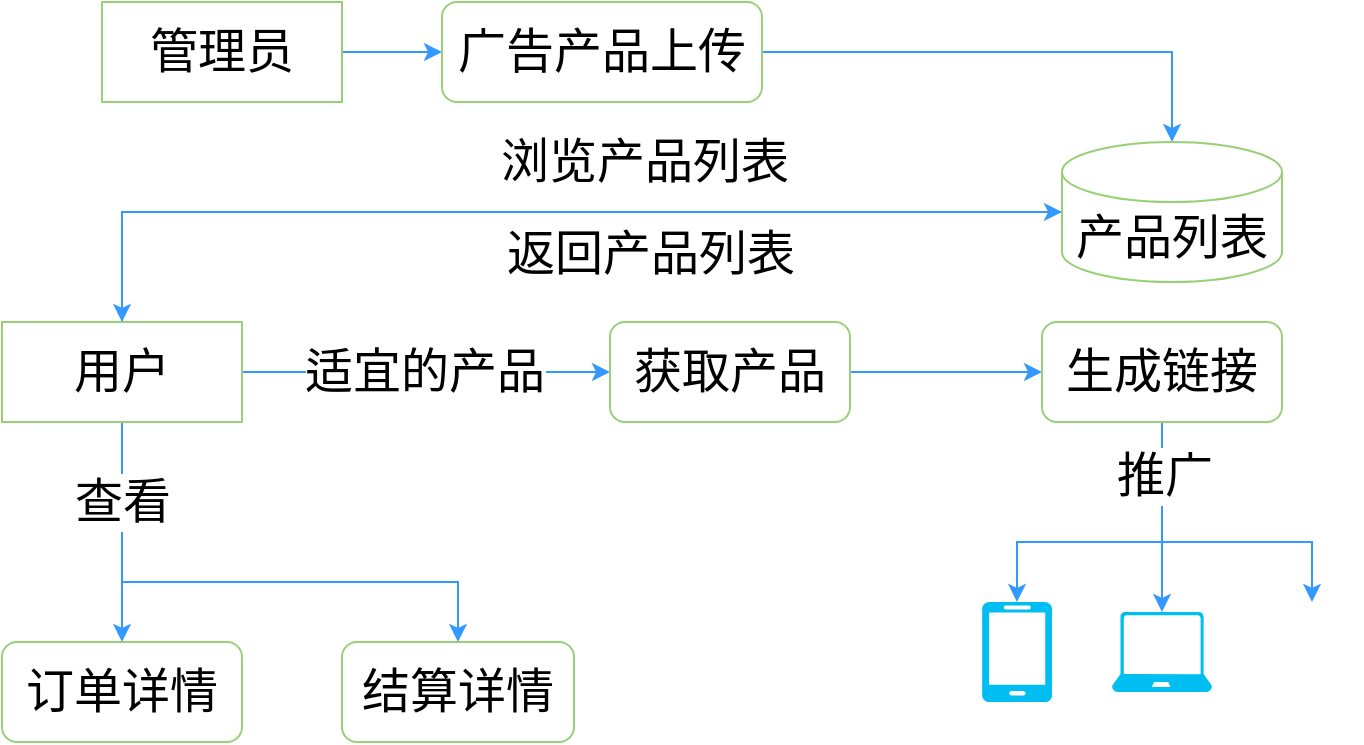 <mxfile version="20.2.6" type="github">
  <diagram id="vAG85smYJPGC9wGoXjrp" name="第 1 页">
    <mxGraphModel dx="1426" dy="624" grid="1" gridSize="10" guides="1" tooltips="1" connect="1" arrows="1" fold="1" page="1" pageScale="1" pageWidth="827" pageHeight="1169" math="0" shadow="0">
      <root>
        <mxCell id="0" />
        <mxCell id="1" parent="0" />
        <mxCell id="sP3ClNTAryZ4pFF7K1qC-3" style="edgeStyle=orthogonalEdgeStyle;rounded=0;orthogonalLoop=1;jettySize=auto;html=1;entryX=0;entryY=0.5;entryDx=0;entryDy=0;fontSize=24;strokeColor=#3399FF;" edge="1" parent="1" source="sP3ClNTAryZ4pFF7K1qC-1" target="sP3ClNTAryZ4pFF7K1qC-2">
          <mxGeometry relative="1" as="geometry" />
        </mxCell>
        <mxCell id="sP3ClNTAryZ4pFF7K1qC-1" value="&lt;font style=&quot;font-size: 24px;&quot;&gt;管理员&lt;/font&gt;" style="rounded=0;whiteSpace=wrap;html=1;strokeColor=#97D077;" vertex="1" parent="1">
          <mxGeometry x="110" y="80" width="120" height="50" as="geometry" />
        </mxCell>
        <mxCell id="sP3ClNTAryZ4pFF7K1qC-19" style="edgeStyle=orthogonalEdgeStyle;rounded=0;orthogonalLoop=1;jettySize=auto;html=1;entryX=0.5;entryY=0;entryDx=0;entryDy=0;entryPerimeter=0;fontSize=24;strokeColor=#3399FF;" edge="1" parent="1" source="sP3ClNTAryZ4pFF7K1qC-2" target="sP3ClNTAryZ4pFF7K1qC-5">
          <mxGeometry relative="1" as="geometry" />
        </mxCell>
        <mxCell id="sP3ClNTAryZ4pFF7K1qC-2" value="广告产品上传" style="rounded=1;whiteSpace=wrap;html=1;fontSize=24;strokeColor=#97D077;" vertex="1" parent="1">
          <mxGeometry x="280" y="80" width="160" height="50" as="geometry" />
        </mxCell>
        <mxCell id="sP3ClNTAryZ4pFF7K1qC-20" style="edgeStyle=orthogonalEdgeStyle;rounded=0;orthogonalLoop=1;jettySize=auto;html=1;exitX=0.5;exitY=0;exitDx=0;exitDy=0;entryX=0;entryY=0.5;entryDx=0;entryDy=0;entryPerimeter=0;fontSize=24;strokeColor=#3399FF;" edge="1" parent="1" source="sP3ClNTAryZ4pFF7K1qC-4" target="sP3ClNTAryZ4pFF7K1qC-5">
          <mxGeometry relative="1" as="geometry" />
        </mxCell>
        <mxCell id="sP3ClNTAryZ4pFF7K1qC-21" value="&lt;font style=&quot;font-size: 24px;&quot;&gt;浏览产品列表&lt;/font&gt;" style="edgeLabel;html=1;align=center;verticalAlign=middle;resizable=0;points=[];fontSize=24;" vertex="1" connectable="0" parent="sP3ClNTAryZ4pFF7K1qC-20">
          <mxGeometry x="-0.187" y="2" relative="1" as="geometry">
            <mxPoint x="102" y="-23" as="offset" />
          </mxGeometry>
        </mxCell>
        <mxCell id="sP3ClNTAryZ4pFF7K1qC-27" style="edgeStyle=orthogonalEdgeStyle;rounded=0;orthogonalLoop=1;jettySize=auto;html=1;entryX=0;entryY=0.5;entryDx=0;entryDy=0;fontSize=24;strokeColor=#3399FF;" edge="1" parent="1" source="sP3ClNTAryZ4pFF7K1qC-4" target="sP3ClNTAryZ4pFF7K1qC-26">
          <mxGeometry relative="1" as="geometry" />
        </mxCell>
        <mxCell id="sP3ClNTAryZ4pFF7K1qC-28" value="适宜的产品" style="edgeLabel;html=1;align=center;verticalAlign=middle;resizable=0;points=[];fontSize=24;" vertex="1" connectable="0" parent="sP3ClNTAryZ4pFF7K1qC-27">
          <mxGeometry x="-0.016" relative="1" as="geometry">
            <mxPoint as="offset" />
          </mxGeometry>
        </mxCell>
        <mxCell id="sP3ClNTAryZ4pFF7K1qC-33" style="edgeStyle=orthogonalEdgeStyle;rounded=0;orthogonalLoop=1;jettySize=auto;html=1;entryX=0.5;entryY=0;entryDx=0;entryDy=0;fontSize=24;strokeColor=#3399FF;" edge="1" parent="1" source="sP3ClNTAryZ4pFF7K1qC-4" target="sP3ClNTAryZ4pFF7K1qC-31">
          <mxGeometry relative="1" as="geometry" />
        </mxCell>
        <mxCell id="sP3ClNTAryZ4pFF7K1qC-34" style="edgeStyle=orthogonalEdgeStyle;rounded=0;orthogonalLoop=1;jettySize=auto;html=1;fontSize=24;strokeColor=#3399FF;" edge="1" parent="1" source="sP3ClNTAryZ4pFF7K1qC-4" target="sP3ClNTAryZ4pFF7K1qC-32">
          <mxGeometry relative="1" as="geometry">
            <Array as="points">
              <mxPoint x="120" y="370" />
              <mxPoint x="288" y="370" />
            </Array>
          </mxGeometry>
        </mxCell>
        <mxCell id="sP3ClNTAryZ4pFF7K1qC-35" value="查看" style="edgeLabel;html=1;align=center;verticalAlign=middle;resizable=0;points=[];fontSize=24;" vertex="1" connectable="0" parent="sP3ClNTAryZ4pFF7K1qC-34">
          <mxGeometry x="-0.806" y="-2" relative="1" as="geometry">
            <mxPoint x="2" y="13" as="offset" />
          </mxGeometry>
        </mxCell>
        <mxCell id="sP3ClNTAryZ4pFF7K1qC-4" value="用户" style="rounded=0;whiteSpace=wrap;html=1;fontSize=24;strokeColor=#97D077;" vertex="1" parent="1">
          <mxGeometry x="60" y="240" width="120" height="50" as="geometry" />
        </mxCell>
        <mxCell id="sP3ClNTAryZ4pFF7K1qC-24" style="edgeStyle=orthogonalEdgeStyle;rounded=0;orthogonalLoop=1;jettySize=auto;html=1;entryX=0.5;entryY=0;entryDx=0;entryDy=0;fontSize=24;strokeColor=#3399FF;" edge="1" parent="1" source="sP3ClNTAryZ4pFF7K1qC-5" target="sP3ClNTAryZ4pFF7K1qC-4">
          <mxGeometry relative="1" as="geometry" />
        </mxCell>
        <mxCell id="sP3ClNTAryZ4pFF7K1qC-5" value="产品列表" style="shape=cylinder3;whiteSpace=wrap;html=1;boundedLbl=1;backgroundOutline=1;size=15;fontSize=24;strokeColor=#97D077;" vertex="1" parent="1">
          <mxGeometry x="590" y="150" width="110" height="70" as="geometry" />
        </mxCell>
        <mxCell id="sP3ClNTAryZ4pFF7K1qC-25" value="返回产品列表" style="edgeLabel;html=1;align=center;verticalAlign=middle;resizable=0;points=[];fontSize=24;" vertex="1" connectable="0" parent="1">
          <mxGeometry x="400" y="160" as="geometry">
            <mxPoint x="-16" y="46" as="offset" />
          </mxGeometry>
        </mxCell>
        <mxCell id="sP3ClNTAryZ4pFF7K1qC-30" style="edgeStyle=orthogonalEdgeStyle;rounded=0;orthogonalLoop=1;jettySize=auto;html=1;entryX=0;entryY=0.5;entryDx=0;entryDy=0;fontSize=24;strokeColor=#3399FF;" edge="1" parent="1" source="sP3ClNTAryZ4pFF7K1qC-26" target="sP3ClNTAryZ4pFF7K1qC-29">
          <mxGeometry relative="1" as="geometry" />
        </mxCell>
        <mxCell id="sP3ClNTAryZ4pFF7K1qC-26" value="获取产品" style="rounded=1;whiteSpace=wrap;html=1;fontSize=24;strokeColor=#97D077;" vertex="1" parent="1">
          <mxGeometry x="364" y="240" width="120" height="50" as="geometry" />
        </mxCell>
        <mxCell id="sP3ClNTAryZ4pFF7K1qC-40" style="edgeStyle=orthogonalEdgeStyle;rounded=0;orthogonalLoop=1;jettySize=auto;html=1;entryX=0.5;entryY=0;entryDx=0;entryDy=0;entryPerimeter=0;fontSize=24;fontColor=#3399FF;strokeColor=#3399FF;" edge="1" parent="1" source="sP3ClNTAryZ4pFF7K1qC-29" target="sP3ClNTAryZ4pFF7K1qC-36">
          <mxGeometry relative="1" as="geometry">
            <Array as="points">
              <mxPoint x="640" y="350" />
              <mxPoint x="568" y="350" />
            </Array>
          </mxGeometry>
        </mxCell>
        <mxCell id="sP3ClNTAryZ4pFF7K1qC-41" style="edgeStyle=orthogonalEdgeStyle;rounded=0;orthogonalLoop=1;jettySize=auto;html=1;entryX=0.5;entryY=0;entryDx=0;entryDy=0;entryPerimeter=0;fontSize=24;fontColor=#3399FF;strokeColor=#3399FF;" edge="1" parent="1" source="sP3ClNTAryZ4pFF7K1qC-29" target="sP3ClNTAryZ4pFF7K1qC-37">
          <mxGeometry relative="1" as="geometry" />
        </mxCell>
        <mxCell id="sP3ClNTAryZ4pFF7K1qC-42" style="edgeStyle=orthogonalEdgeStyle;rounded=0;orthogonalLoop=1;jettySize=auto;html=1;entryX=0.5;entryY=0;entryDx=0;entryDy=0;fontSize=24;fontColor=#3399FF;strokeColor=#3399FF;" edge="1" parent="1" source="sP3ClNTAryZ4pFF7K1qC-29" target="sP3ClNTAryZ4pFF7K1qC-39">
          <mxGeometry relative="1" as="geometry">
            <Array as="points">
              <mxPoint x="640" y="350" />
              <mxPoint x="715" y="350" />
            </Array>
          </mxGeometry>
        </mxCell>
        <mxCell id="sP3ClNTAryZ4pFF7K1qC-43" value="&lt;font color=&quot;#000000&quot;&gt;推广&lt;/font&gt;" style="edgeLabel;html=1;align=center;verticalAlign=middle;resizable=0;points=[];fontSize=24;fontColor=#3399FF;" vertex="1" connectable="0" parent="sP3ClNTAryZ4pFF7K1qC-42">
          <mxGeometry x="-0.673" y="1" relative="1" as="geometry">
            <mxPoint as="offset" />
          </mxGeometry>
        </mxCell>
        <mxCell id="sP3ClNTAryZ4pFF7K1qC-29" value="生成链接" style="rounded=1;whiteSpace=wrap;html=1;fontSize=24;strokeColor=#97D077;" vertex="1" parent="1">
          <mxGeometry x="580" y="240" width="120" height="50" as="geometry" />
        </mxCell>
        <mxCell id="sP3ClNTAryZ4pFF7K1qC-31" value="订单详情" style="rounded=1;whiteSpace=wrap;html=1;fontSize=24;strokeColor=#97D077;" vertex="1" parent="1">
          <mxGeometry x="60" y="400" width="120" height="50" as="geometry" />
        </mxCell>
        <mxCell id="sP3ClNTAryZ4pFF7K1qC-32" value="结算详情" style="rounded=1;whiteSpace=wrap;html=1;fontSize=24;strokeColor=#97D077;" vertex="1" parent="1">
          <mxGeometry x="230" y="400" width="116" height="50" as="geometry" />
        </mxCell>
        <mxCell id="sP3ClNTAryZ4pFF7K1qC-36" value="" style="verticalLabelPosition=bottom;html=1;verticalAlign=top;align=center;strokeColor=none;fillColor=#00BEF2;shape=mxgraph.azure.mobile;pointerEvents=1;fontSize=24;" vertex="1" parent="1">
          <mxGeometry x="550" y="380" width="35" height="50" as="geometry" />
        </mxCell>
        <mxCell id="sP3ClNTAryZ4pFF7K1qC-37" value="" style="verticalLabelPosition=bottom;html=1;verticalAlign=top;align=center;strokeColor=none;fillColor=#00BEF2;shape=mxgraph.azure.laptop;pointerEvents=1;fontSize=24;" vertex="1" parent="1">
          <mxGeometry x="615" y="385" width="50" height="40" as="geometry" />
        </mxCell>
        <mxCell id="sP3ClNTAryZ4pFF7K1qC-39" value="" style="shape=image;html=1;verticalAlign=top;verticalLabelPosition=bottom;labelBackgroundColor=#ffffff;imageAspect=0;aspect=fixed;image=https://cdn0.iconfinder.com/data/icons/business-collection-2027/60/presentation-3-128.png;fontSize=24;strokeColor=#97D077;" vertex="1" parent="1">
          <mxGeometry x="690" y="380" width="50" height="50" as="geometry" />
        </mxCell>
      </root>
    </mxGraphModel>
  </diagram>
</mxfile>

